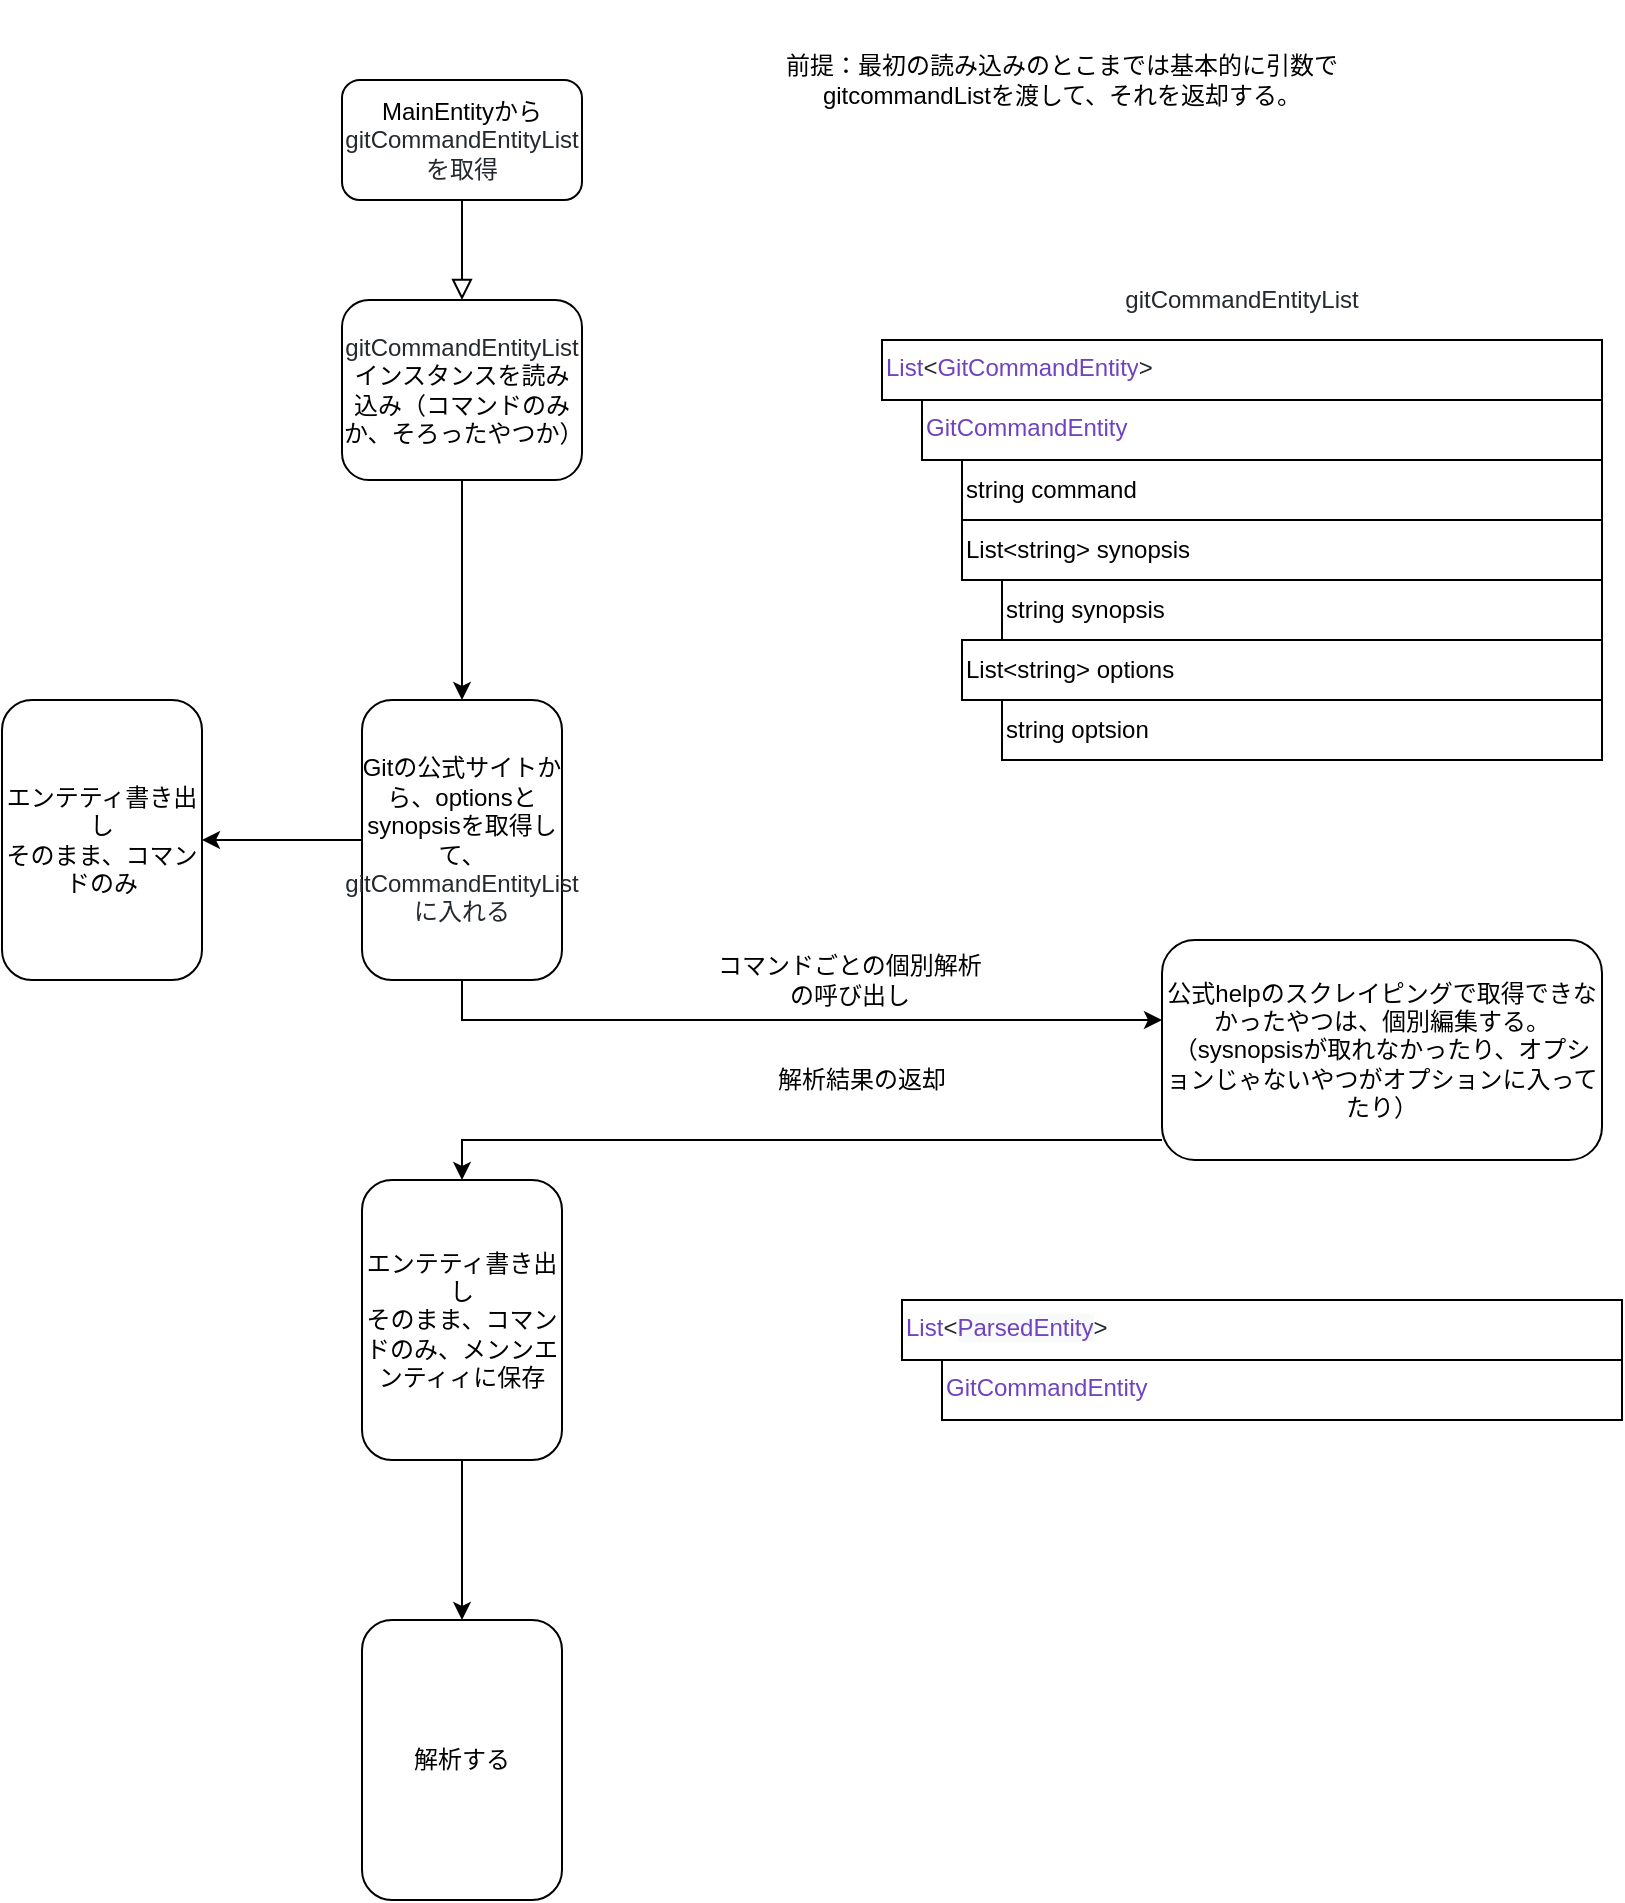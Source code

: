 <mxfile version="13.4.5" type="github">
  <diagram id="C5RBs43oDa-KdzZeNtuy" name="Page-1">
    <mxGraphModel dx="1153" dy="399" grid="1" gridSize="10" guides="1" tooltips="1" connect="1" arrows="1" fold="1" page="1" pageScale="1" pageWidth="827" pageHeight="1169" math="0" shadow="0">
      <root>
        <mxCell id="WIyWlLk6GJQsqaUBKTNV-0" />
        <mxCell id="WIyWlLk6GJQsqaUBKTNV-1" parent="WIyWlLk6GJQsqaUBKTNV-0" />
        <mxCell id="WIyWlLk6GJQsqaUBKTNV-2" value="" style="rounded=0;html=1;jettySize=auto;orthogonalLoop=1;fontSize=11;endArrow=block;endFill=0;endSize=8;strokeWidth=1;shadow=0;labelBackgroundColor=none;edgeStyle=orthogonalEdgeStyle;" parent="WIyWlLk6GJQsqaUBKTNV-1" source="WIyWlLk6GJQsqaUBKTNV-3" edge="1">
          <mxGeometry relative="1" as="geometry">
            <mxPoint x="220" y="170" as="targetPoint" />
          </mxGeometry>
        </mxCell>
        <mxCell id="WIyWlLk6GJQsqaUBKTNV-3" value="MainEntityから&lt;span class=&quot;pl-smi&quot; style=&quot;text-align: left ; color: rgb(36 , 41 , 46) ; text-transform: none ; text-indent: 0px ; letter-spacing: normal ; font-family: , &amp;#34;consolas&amp;#34; , &amp;#34;liberation mono&amp;#34; , &amp;#34;menlo&amp;#34; , monospace ; font-size: 12px ; font-style: normal ; font-variant: normal ; font-weight: 400 ; text-decoration: none ; word-spacing: 0px ; box-sizing: border-box&quot;&gt;gitCommandEntityListを取得&lt;/span&gt;" style="rounded=1;whiteSpace=wrap;html=1;fontSize=12;glass=0;strokeWidth=1;shadow=0;" parent="WIyWlLk6GJQsqaUBKTNV-1" vertex="1">
          <mxGeometry x="160" y="60" width="120" height="60" as="geometry" />
        </mxCell>
        <mxCell id="eOAtrBW3Mt4_9_wZZWKc-8" style="edgeStyle=orthogonalEdgeStyle;rounded=0;orthogonalLoop=1;jettySize=auto;html=1;entryX=0.5;entryY=0;entryDx=0;entryDy=0;" parent="WIyWlLk6GJQsqaUBKTNV-1" source="eOAtrBW3Mt4_9_wZZWKc-3" target="eOAtrBW3Mt4_9_wZZWKc-6" edge="1">
          <mxGeometry relative="1" as="geometry" />
        </mxCell>
        <mxCell id="eOAtrBW3Mt4_9_wZZWKc-3" value="&lt;span class=&quot;pl-smi&quot; style=&quot;text-align: left ; color: rgb(36 , 41 , 46) ; text-transform: none ; text-indent: 0px ; letter-spacing: normal ; font-family: , &amp;#34;consolas&amp;#34; , &amp;#34;liberation mono&amp;#34; , &amp;#34;menlo&amp;#34; , monospace ; font-size: 12px ; font-style: normal ; font-variant: normal ; font-weight: 400 ; text-decoration: none ; word-spacing: 0px ; box-sizing: border-box&quot;&gt;gitCommandEntityList&lt;/span&gt;インスタンスを読み込み（コマンドのみか、そろったやつか）" style="rounded=1;whiteSpace=wrap;html=1;" parent="WIyWlLk6GJQsqaUBKTNV-1" vertex="1">
          <mxGeometry x="160" y="170" width="120" height="90" as="geometry" />
        </mxCell>
        <mxCell id="eOAtrBW3Mt4_9_wZZWKc-7" value="" style="edgeStyle=orthogonalEdgeStyle;rounded=0;orthogonalLoop=1;jettySize=auto;html=1;" parent="WIyWlLk6GJQsqaUBKTNV-1" source="eOAtrBW3Mt4_9_wZZWKc-6" target="2" edge="1">
          <mxGeometry relative="1" as="geometry">
            <Array as="points">
              <mxPoint x="450" y="530" />
              <mxPoint x="450" y="530" />
            </Array>
          </mxGeometry>
        </mxCell>
        <mxCell id="aSt6UWVed7p7qFlXKZXF-3" value="" style="edgeStyle=orthogonalEdgeStyle;rounded=0;orthogonalLoop=1;jettySize=auto;html=1;" edge="1" parent="WIyWlLk6GJQsqaUBKTNV-1" source="eOAtrBW3Mt4_9_wZZWKc-6" target="aSt6UWVed7p7qFlXKZXF-2">
          <mxGeometry relative="1" as="geometry" />
        </mxCell>
        <mxCell id="eOAtrBW3Mt4_9_wZZWKc-6" value="Gitの公式サイトから、optionsとsynopsisを取得して、&lt;span class=&quot;pl-smi&quot; style=&quot;text-align: left ; color: rgb(36 , 41 , 46) ; text-transform: none ; text-indent: 0px ; letter-spacing: normal ; font-family: &amp;#34;helvetica&amp;#34; ; font-size: 12px ; font-style: normal ; font-variant: normal ; font-weight: 400 ; text-decoration: none ; word-spacing: 0px ; box-sizing: border-box&quot;&gt;gitCommandEntityListに入れる&lt;/span&gt;" style="rounded=1;whiteSpace=wrap;html=1;" parent="WIyWlLk6GJQsqaUBKTNV-1" vertex="1">
          <mxGeometry x="170" y="370" width="100" height="140" as="geometry" />
        </mxCell>
        <mxCell id="eOAtrBW3Mt4_9_wZZWKc-23" style="edgeStyle=orthogonalEdgeStyle;rounded=0;orthogonalLoop=1;jettySize=auto;html=1;" parent="WIyWlLk6GJQsqaUBKTNV-1" source="2" edge="1">
          <mxGeometry relative="1" as="geometry">
            <mxPoint x="220" y="610" as="targetPoint" />
            <Array as="points">
              <mxPoint x="220" y="590" />
            </Array>
          </mxGeometry>
        </mxCell>
        <mxCell id="2" value="公式helpのスクレイピングで取得できなかったやつは、個別編集する。（sysnopsisが取れなかったり、オプションじゃないやつがオプションに入ってたり）" style="whiteSpace=wrap;html=1;rounded=1;" parent="WIyWlLk6GJQsqaUBKTNV-1" vertex="1">
          <mxGeometry x="570" y="490" width="220" height="110" as="geometry" />
        </mxCell>
        <mxCell id="eOAtrBW3Mt4_9_wZZWKc-9" value="&lt;span class=&quot;pl-en&quot; style=&quot;color: rgb(111, 66, 193); text-transform: none; text-indent: 0px; letter-spacing: normal; font-size: 12px; font-style: normal; font-variant: normal; font-weight: 400; text-decoration: none; word-spacing: 0px; box-sizing: border-box;&quot;&gt;List&lt;/span&gt;&lt;span style=&quot;color: rgb(36, 41, 46); text-transform: none; text-indent: 0px; letter-spacing: normal; text-decoration: none; word-spacing: 0px; display: inline; float: none; overflow-wrap: normal; background-color: rgb(255, 255, 255);&quot;&gt;&amp;lt;&lt;/span&gt;&lt;span class=&quot;pl-en&quot; style=&quot;color: rgb(111, 66, 193); text-transform: none; text-indent: 0px; letter-spacing: normal; font-size: 12px; font-style: normal; font-variant: normal; font-weight: 400; text-decoration: none; word-spacing: 0px; box-sizing: border-box;&quot;&gt;GitCommandEntity&lt;/span&gt;&lt;span style=&quot;color: rgb(36, 41, 46); text-transform: none; text-indent: 0px; letter-spacing: normal; text-decoration: none; word-spacing: 0px; display: inline; float: none; overflow-wrap: normal; background-color: rgb(255, 255, 255);&quot;&gt;&amp;gt;&lt;/span&gt;" style="rounded=0;whiteSpace=wrap;html=1;align=left;horizontal=1;verticalAlign=top;" parent="WIyWlLk6GJQsqaUBKTNV-1" vertex="1">
          <mxGeometry x="430" y="190" width="360" height="30" as="geometry" />
        </mxCell>
        <mxCell id="eOAtrBW3Mt4_9_wZZWKc-10" value="&lt;div&gt;&lt;span style=&#39;color: rgb(36, 41, 46); text-transform: none; text-indent: 0px; letter-spacing: normal; font-family: &quot;helvetica&quot;; font-size: 12px; font-style: normal; font-variant: normal; font-weight: 400; text-decoration: none; word-spacing: 0px; display: inline; float: none; overflow-wrap: normal; background-color: rgb(255, 255, 255);&#39;&gt;&lt;/span&gt;&lt;span class=&quot;pl-en&quot; style=&#39;color: rgb(111 , 66 , 193) ; text-transform: none ; text-indent: 0px ; letter-spacing: normal ; font-family: &quot;helvetica&quot; ; font-size: 12px ; font-style: normal ; font-variant: normal ; font-weight: 400 ; text-decoration: none ; word-spacing: 0px ; box-sizing: border-box&#39;&gt;GitCommandEntity&lt;/span&gt;&lt;span style=&#39;color: rgb(36, 41, 46); text-transform: none; text-indent: 0px; letter-spacing: normal; font-family: &quot;helvetica&quot;; font-size: 12px; font-style: normal; font-variant: normal; font-weight: 400; text-decoration: none; word-spacing: 0px; display: inline; float: none; overflow-wrap: normal; background-color: rgb(255, 255, 255);&#39;&gt;&lt;/span&gt;&lt;/div&gt;" style="rounded=0;whiteSpace=wrap;html=1;align=left;verticalAlign=top;" parent="WIyWlLk6GJQsqaUBKTNV-1" vertex="1">
          <mxGeometry x="450" y="220" width="340" height="30" as="geometry" />
        </mxCell>
        <mxCell id="eOAtrBW3Mt4_9_wZZWKc-12" value="&lt;span class=&quot;pl-smi&quot; style=&quot;text-align: left ; color: rgb(36 , 41 , 46) ; text-transform: none ; text-indent: 0px ; letter-spacing: normal ; font-family: &amp;#34;helvetica&amp;#34; ; font-size: 12px ; font-style: normal ; font-variant: normal ; font-weight: 400 ; text-decoration: none ; word-spacing: 0px ; box-sizing: border-box&quot;&gt;gitCommandEntityList&lt;/span&gt;" style="text;html=1;strokeColor=none;fillColor=none;align=center;verticalAlign=middle;whiteSpace=wrap;rounded=0;" parent="WIyWlLk6GJQsqaUBKTNV-1" vertex="1">
          <mxGeometry x="540" y="160" width="140" height="20" as="geometry" />
        </mxCell>
        <mxCell id="eOAtrBW3Mt4_9_wZZWKc-17" value="string command" style="rounded=0;whiteSpace=wrap;html=1;align=left;" parent="WIyWlLk6GJQsqaUBKTNV-1" vertex="1">
          <mxGeometry x="470" y="250" width="320" height="30" as="geometry" />
        </mxCell>
        <mxCell id="eOAtrBW3Mt4_9_wZZWKc-18" value="List&amp;lt;string&amp;gt; synopsis" style="rounded=0;whiteSpace=wrap;html=1;align=left;" parent="WIyWlLk6GJQsqaUBKTNV-1" vertex="1">
          <mxGeometry x="470" y="280" width="320" height="30" as="geometry" />
        </mxCell>
        <mxCell id="eOAtrBW3Mt4_9_wZZWKc-19" value="List&amp;lt;string&amp;gt; options" style="rounded=0;whiteSpace=wrap;html=1;align=left;" parent="WIyWlLk6GJQsqaUBKTNV-1" vertex="1">
          <mxGeometry x="470" y="340" width="320" height="30" as="geometry" />
        </mxCell>
        <mxCell id="eOAtrBW3Mt4_9_wZZWKc-20" value="string synopsis" style="rounded=0;whiteSpace=wrap;html=1;align=left;" parent="WIyWlLk6GJQsqaUBKTNV-1" vertex="1">
          <mxGeometry x="490" y="310" width="300" height="30" as="geometry" />
        </mxCell>
        <mxCell id="eOAtrBW3Mt4_9_wZZWKc-21" value="string optsion" style="rounded=0;whiteSpace=wrap;html=1;align=left;" parent="WIyWlLk6GJQsqaUBKTNV-1" vertex="1">
          <mxGeometry x="490" y="370" width="300" height="30" as="geometry" />
        </mxCell>
        <mxCell id="eOAtrBW3Mt4_9_wZZWKc-24" value="コマンドごとの個別解析の呼び出し" style="text;html=1;strokeColor=none;fillColor=none;align=center;verticalAlign=middle;whiteSpace=wrap;rounded=0;" parent="WIyWlLk6GJQsqaUBKTNV-1" vertex="1">
          <mxGeometry x="344" y="500" width="140" height="20" as="geometry" />
        </mxCell>
        <mxCell id="eOAtrBW3Mt4_9_wZZWKc-25" value="解析結果の返却" style="text;html=1;strokeColor=none;fillColor=none;align=center;verticalAlign=middle;whiteSpace=wrap;rounded=0;" parent="WIyWlLk6GJQsqaUBKTNV-1" vertex="1">
          <mxGeometry x="350" y="540" width="140" height="40" as="geometry" />
        </mxCell>
        <mxCell id="eOAtrBW3Mt4_9_wZZWKc-26" value="前提：最初の読み込みのとこまでは基本的に引数でgitcommandListを渡して、それを返却する。" style="text;html=1;strokeColor=none;fillColor=none;align=center;verticalAlign=middle;whiteSpace=wrap;rounded=0;" parent="WIyWlLk6GJQsqaUBKTNV-1" vertex="1">
          <mxGeometry x="370" y="20" width="300" height="80" as="geometry" />
        </mxCell>
        <mxCell id="aSt6UWVed7p7qFlXKZXF-2" value="エンテティ書き出し&lt;br&gt;そのまま、コマンドのみ" style="rounded=1;whiteSpace=wrap;html=1;" vertex="1" parent="WIyWlLk6GJQsqaUBKTNV-1">
          <mxGeometry x="-10" y="370" width="100" height="140" as="geometry" />
        </mxCell>
        <mxCell id="aSt6UWVed7p7qFlXKZXF-7" value="" style="edgeStyle=orthogonalEdgeStyle;rounded=0;orthogonalLoop=1;jettySize=auto;html=1;" edge="1" parent="WIyWlLk6GJQsqaUBKTNV-1" source="aSt6UWVed7p7qFlXKZXF-4" target="aSt6UWVed7p7qFlXKZXF-6">
          <mxGeometry relative="1" as="geometry" />
        </mxCell>
        <mxCell id="aSt6UWVed7p7qFlXKZXF-4" value="エンテティ書き出し&lt;br&gt;そのまま、コマンドのみ、メンンエンティィに保存" style="rounded=1;whiteSpace=wrap;html=1;" vertex="1" parent="WIyWlLk6GJQsqaUBKTNV-1">
          <mxGeometry x="170" y="610" width="100" height="140" as="geometry" />
        </mxCell>
        <mxCell id="aSt6UWVed7p7qFlXKZXF-6" value="解析する" style="rounded=1;whiteSpace=wrap;html=1;" vertex="1" parent="WIyWlLk6GJQsqaUBKTNV-1">
          <mxGeometry x="170" y="830" width="100" height="140" as="geometry" />
        </mxCell>
        <mxCell id="aSt6UWVed7p7qFlXKZXF-10" value="&lt;span class=&quot;pl-en&quot; style=&quot;color: rgb(111 , 66 , 193) ; text-transform: none ; text-indent: 0px ; letter-spacing: normal ; font-size: 12px ; font-style: normal ; font-variant: normal ; font-weight: 400 ; text-decoration: none ; word-spacing: 0px ; box-sizing: border-box&quot;&gt;List&lt;/span&gt;&lt;span style=&quot;color: rgb(36 , 41 , 46) ; text-transform: none ; text-indent: 0px ; letter-spacing: normal ; text-decoration: none ; word-spacing: 0px ; display: inline ; float: none ; overflow-wrap: normal ; background-color: rgb(255 , 255 , 255)&quot;&gt;&amp;lt;&lt;/span&gt;&lt;span style=&quot;text-transform: none ; text-indent: 0px ; letter-spacing: normal ; text-decoration: none ; word-spacing: 0px ; display: inline ; float: none ; overflow-wrap: normal ; background-color: rgb(248 , 249 , 250)&quot;&gt;&lt;font color=&quot;#6f42c1&quot;&gt;ParsedEntity&lt;/font&gt;&lt;/span&gt;&lt;span style=&quot;color: rgb(36 , 41 , 46) ; text-transform: none ; text-indent: 0px ; letter-spacing: normal ; text-decoration: none ; word-spacing: 0px ; display: inline ; float: none ; overflow-wrap: normal ; background-color: rgb(255 , 255 , 255)&quot;&gt;&amp;gt;&lt;/span&gt;" style="rounded=0;whiteSpace=wrap;html=1;align=left;horizontal=1;verticalAlign=top;" vertex="1" parent="WIyWlLk6GJQsqaUBKTNV-1">
          <mxGeometry x="440" y="670" width="360" height="30" as="geometry" />
        </mxCell>
        <mxCell id="aSt6UWVed7p7qFlXKZXF-12" value="&lt;div&gt;&lt;span style=&#39;color: rgb(36, 41, 46); text-transform: none; text-indent: 0px; letter-spacing: normal; font-family: &quot;helvetica&quot;; font-size: 12px; font-style: normal; font-variant: normal; font-weight: 400; text-decoration: none; word-spacing: 0px; display: inline; float: none; overflow-wrap: normal; background-color: rgb(255, 255, 255);&#39;&gt;&lt;/span&gt;&lt;span class=&quot;pl-en&quot; style=&#39;color: rgb(111 , 66 , 193) ; text-transform: none ; text-indent: 0px ; letter-spacing: normal ; font-family: &quot;helvetica&quot; ; font-size: 12px ; font-style: normal ; font-variant: normal ; font-weight: 400 ; text-decoration: none ; word-spacing: 0px ; box-sizing: border-box&#39;&gt;GitCommandEntity&lt;/span&gt;&lt;span style=&#39;color: rgb(36, 41, 46); text-transform: none; text-indent: 0px; letter-spacing: normal; font-family: &quot;helvetica&quot;; font-size: 12px; font-style: normal; font-variant: normal; font-weight: 400; text-decoration: none; word-spacing: 0px; display: inline; float: none; overflow-wrap: normal; background-color: rgb(255, 255, 255);&#39;&gt;&lt;/span&gt;&lt;/div&gt;" style="rounded=0;whiteSpace=wrap;html=1;align=left;verticalAlign=top;" vertex="1" parent="WIyWlLk6GJQsqaUBKTNV-1">
          <mxGeometry x="460" y="700" width="340" height="30" as="geometry" />
        </mxCell>
      </root>
    </mxGraphModel>
  </diagram>
</mxfile>
